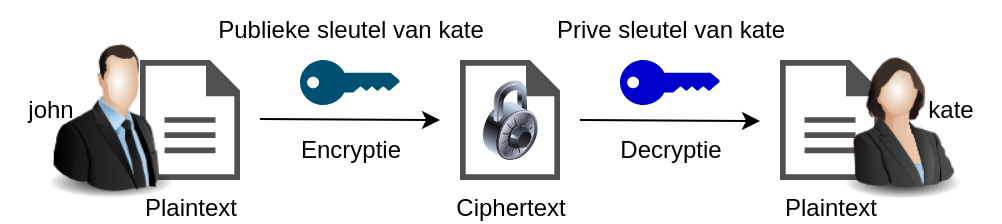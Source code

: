 <mxfile version="22.0.2" type="device">
  <diagram name="Page-1" id="4AcuASBil88pMERlQvfC">
    <mxGraphModel dx="1600" dy="367" grid="1" gridSize="10" guides="1" tooltips="1" connect="1" arrows="1" fold="1" page="1" pageScale="1" pageWidth="827" pageHeight="1169" math="0" shadow="0">
      <root>
        <mxCell id="0" />
        <mxCell id="1" parent="0" />
        <mxCell id="lLY4ZBwlIxTMP9wI7Ygq-1" value="Plaintext" style="sketch=0;pointerEvents=1;shadow=0;dashed=0;html=1;strokeColor=none;fillColor=#505050;labelPosition=center;verticalLabelPosition=bottom;verticalAlign=top;outlineConnect=0;align=center;shape=mxgraph.office.concepts.document;" vertex="1" parent="1">
          <mxGeometry x="40" y="170" width="50" height="60" as="geometry" />
        </mxCell>
        <mxCell id="lLY4ZBwlIxTMP9wI7Ygq-2" value="" style="endArrow=classic;html=1;rounded=0;fontSize=26;" edge="1" parent="1">
          <mxGeometry width="50" height="50" relative="1" as="geometry">
            <mxPoint x="100" y="199.5" as="sourcePoint" />
            <mxPoint x="190" y="200" as="targetPoint" />
          </mxGeometry>
        </mxCell>
        <mxCell id="lLY4ZBwlIxTMP9wI7Ygq-3" value="Ciphertext" style="sketch=0;pointerEvents=1;shadow=0;dashed=0;html=1;strokeColor=none;fillColor=#505050;labelPosition=center;verticalLabelPosition=bottom;verticalAlign=top;outlineConnect=0;align=center;shape=mxgraph.office.concepts.document_blank;" vertex="1" parent="1">
          <mxGeometry x="200" y="170" width="50" height="60" as="geometry" />
        </mxCell>
        <mxCell id="lLY4ZBwlIxTMP9wI7Ygq-4" value="" style="image;html=1;image=img/lib/clip_art/general/Lock_128x128.png" vertex="1" parent="1">
          <mxGeometry x="205" y="180" width="40" height="40" as="geometry" />
        </mxCell>
        <mxCell id="lLY4ZBwlIxTMP9wI7Ygq-5" value="Plaintext" style="sketch=0;pointerEvents=1;shadow=0;dashed=0;html=1;strokeColor=none;fillColor=#505050;labelPosition=center;verticalLabelPosition=bottom;verticalAlign=top;outlineConnect=0;align=center;shape=mxgraph.office.concepts.document;" vertex="1" parent="1">
          <mxGeometry x="360" y="170" width="50" height="60" as="geometry" />
        </mxCell>
        <mxCell id="lLY4ZBwlIxTMP9wI7Ygq-6" value="" style="endArrow=classic;html=1;rounded=0;fontSize=26;" edge="1" parent="1">
          <mxGeometry width="50" height="50" relative="1" as="geometry">
            <mxPoint x="260" y="200" as="sourcePoint" />
            <mxPoint x="350" y="200.5" as="targetPoint" />
          </mxGeometry>
        </mxCell>
        <mxCell id="lLY4ZBwlIxTMP9wI7Ygq-7" value="" style="points=[[0,0.5,0],[0.24,0,0],[0.5,0.28,0],[0.995,0.475,0],[0.5,0.72,0],[0.24,1,0]];verticalLabelPosition=bottom;sketch=0;html=1;verticalAlign=top;aspect=fixed;align=center;pointerEvents=1;shape=mxgraph.cisco19.key;fillColor=#005073;strokeColor=none;" vertex="1" parent="1">
          <mxGeometry x="120" y="170" width="50" height="22.5" as="geometry" />
        </mxCell>
        <mxCell id="lLY4ZBwlIxTMP9wI7Ygq-8" value="" style="points=[[0,0.5,0],[0.24,0,0],[0.5,0.28,0],[0.995,0.475,0],[0.5,0.72,0],[0.24,1,0]];verticalLabelPosition=bottom;sketch=0;html=1;verticalAlign=top;aspect=fixed;align=center;pointerEvents=1;shape=mxgraph.cisco19.key;fillColor=#0000CC;strokeColor=none;" vertex="1" parent="1">
          <mxGeometry x="280" y="170" width="50" height="22.5" as="geometry" />
        </mxCell>
        <mxCell id="lLY4ZBwlIxTMP9wI7Ygq-9" value="Publieke sleutel van kate" style="text;html=1;align=center;verticalAlign=middle;resizable=0;points=[];autosize=1;strokeColor=none;fillColor=none;" vertex="1" parent="1">
          <mxGeometry x="65" y="140" width="160" height="30" as="geometry" />
        </mxCell>
        <mxCell id="lLY4ZBwlIxTMP9wI7Ygq-10" value="Prive sleutel van kate" style="text;html=1;align=center;verticalAlign=middle;resizable=0;points=[];autosize=1;strokeColor=none;fillColor=none;" vertex="1" parent="1">
          <mxGeometry x="235" y="140" width="140" height="30" as="geometry" />
        </mxCell>
        <mxCell id="lLY4ZBwlIxTMP9wI7Ygq-11" value="Encryptie" style="text;html=1;align=center;verticalAlign=middle;resizable=0;points=[];autosize=1;strokeColor=none;fillColor=none;" vertex="1" parent="1">
          <mxGeometry x="110" y="200" width="70" height="30" as="geometry" />
        </mxCell>
        <mxCell id="lLY4ZBwlIxTMP9wI7Ygq-12" value="Decryptie" style="text;html=1;align=center;verticalAlign=middle;resizable=0;points=[];autosize=1;strokeColor=none;fillColor=none;" vertex="1" parent="1">
          <mxGeometry x="270" y="200" width="70" height="30" as="geometry" />
        </mxCell>
        <mxCell id="lLY4ZBwlIxTMP9wI7Ygq-13" value="" style="image;html=1;image=img/lib/clip_art/people/Suit_Man_128x128.png" vertex="1" parent="1">
          <mxGeometry x="-15" y="160" width="80" height="80" as="geometry" />
        </mxCell>
        <mxCell id="lLY4ZBwlIxTMP9wI7Ygq-14" value="" style="image;html=1;image=img/lib/clip_art/people/Suit_Woman_128x128.png" vertex="1" parent="1">
          <mxGeometry x="380" y="160" width="80" height="80" as="geometry" />
        </mxCell>
        <mxCell id="lLY4ZBwlIxTMP9wI7Ygq-15" value="kate" style="text;html=1;align=center;verticalAlign=middle;resizable=0;points=[];autosize=1;strokeColor=none;fillColor=none;" vertex="1" parent="1">
          <mxGeometry x="420" y="180" width="50" height="30" as="geometry" />
        </mxCell>
        <mxCell id="lLY4ZBwlIxTMP9wI7Ygq-16" value="john" style="text;html=1;align=center;verticalAlign=middle;resizable=0;points=[];autosize=1;strokeColor=none;fillColor=none;" vertex="1" parent="1">
          <mxGeometry x="-30" y="180" width="50" height="30" as="geometry" />
        </mxCell>
      </root>
    </mxGraphModel>
  </diagram>
</mxfile>
